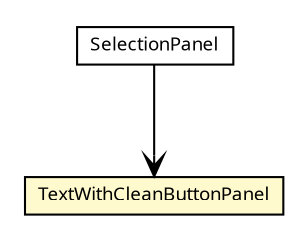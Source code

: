 #!/usr/local/bin/dot
#
# Class diagram 
# Generated by UMLGraph version R5_6 (http://www.umlgraph.org/)
#

digraph G {
	edge [fontname="Trebuchet MS",fontsize=10,labelfontname="Trebuchet MS",labelfontsize=10];
	node [fontname="Trebuchet MS",fontsize=10,shape=plaintext];
	nodesep=0.25;
	ranksep=0.5;
	// se.cambio.cds.openehr.view.panels.TextWithCleanButtonPanel
	c340019 [label=<<table title="se.cambio.cds.openehr.view.panels.TextWithCleanButtonPanel" border="0" cellborder="1" cellspacing="0" cellpadding="2" port="p" bgcolor="lemonChiffon" href="./TextWithCleanButtonPanel.html">
		<tr><td><table border="0" cellspacing="0" cellpadding="1">
<tr><td align="center" balign="center"><font face="Trebuchet MS"> TextWithCleanButtonPanel </font></td></tr>
		</table></td></tr>
		</table>>, URL="./TextWithCleanButtonPanel.html", fontname="Trebuchet MS", fontcolor="black", fontsize=9.0];
	// se.cambio.cds.openehr.view.panels.SelectionPanel
	c340020 [label=<<table title="se.cambio.cds.openehr.view.panels.SelectionPanel" border="0" cellborder="1" cellspacing="0" cellpadding="2" port="p" href="./SelectionPanel.html">
		<tr><td><table border="0" cellspacing="0" cellpadding="1">
<tr><td align="center" balign="center"><font face="Trebuchet MS"> SelectionPanel </font></td></tr>
		</table></td></tr>
		</table>>, URL="./SelectionPanel.html", fontname="Trebuchet MS", fontcolor="black", fontsize=9.0];
	// se.cambio.cds.openehr.view.panels.SelectionPanel NAVASSOC se.cambio.cds.openehr.view.panels.TextWithCleanButtonPanel
	c340020:p -> c340019:p [taillabel="", label="", headlabel="", fontname="Trebuchet MS", fontcolor="black", fontsize=10.0, color="black", arrowhead=open];
}


